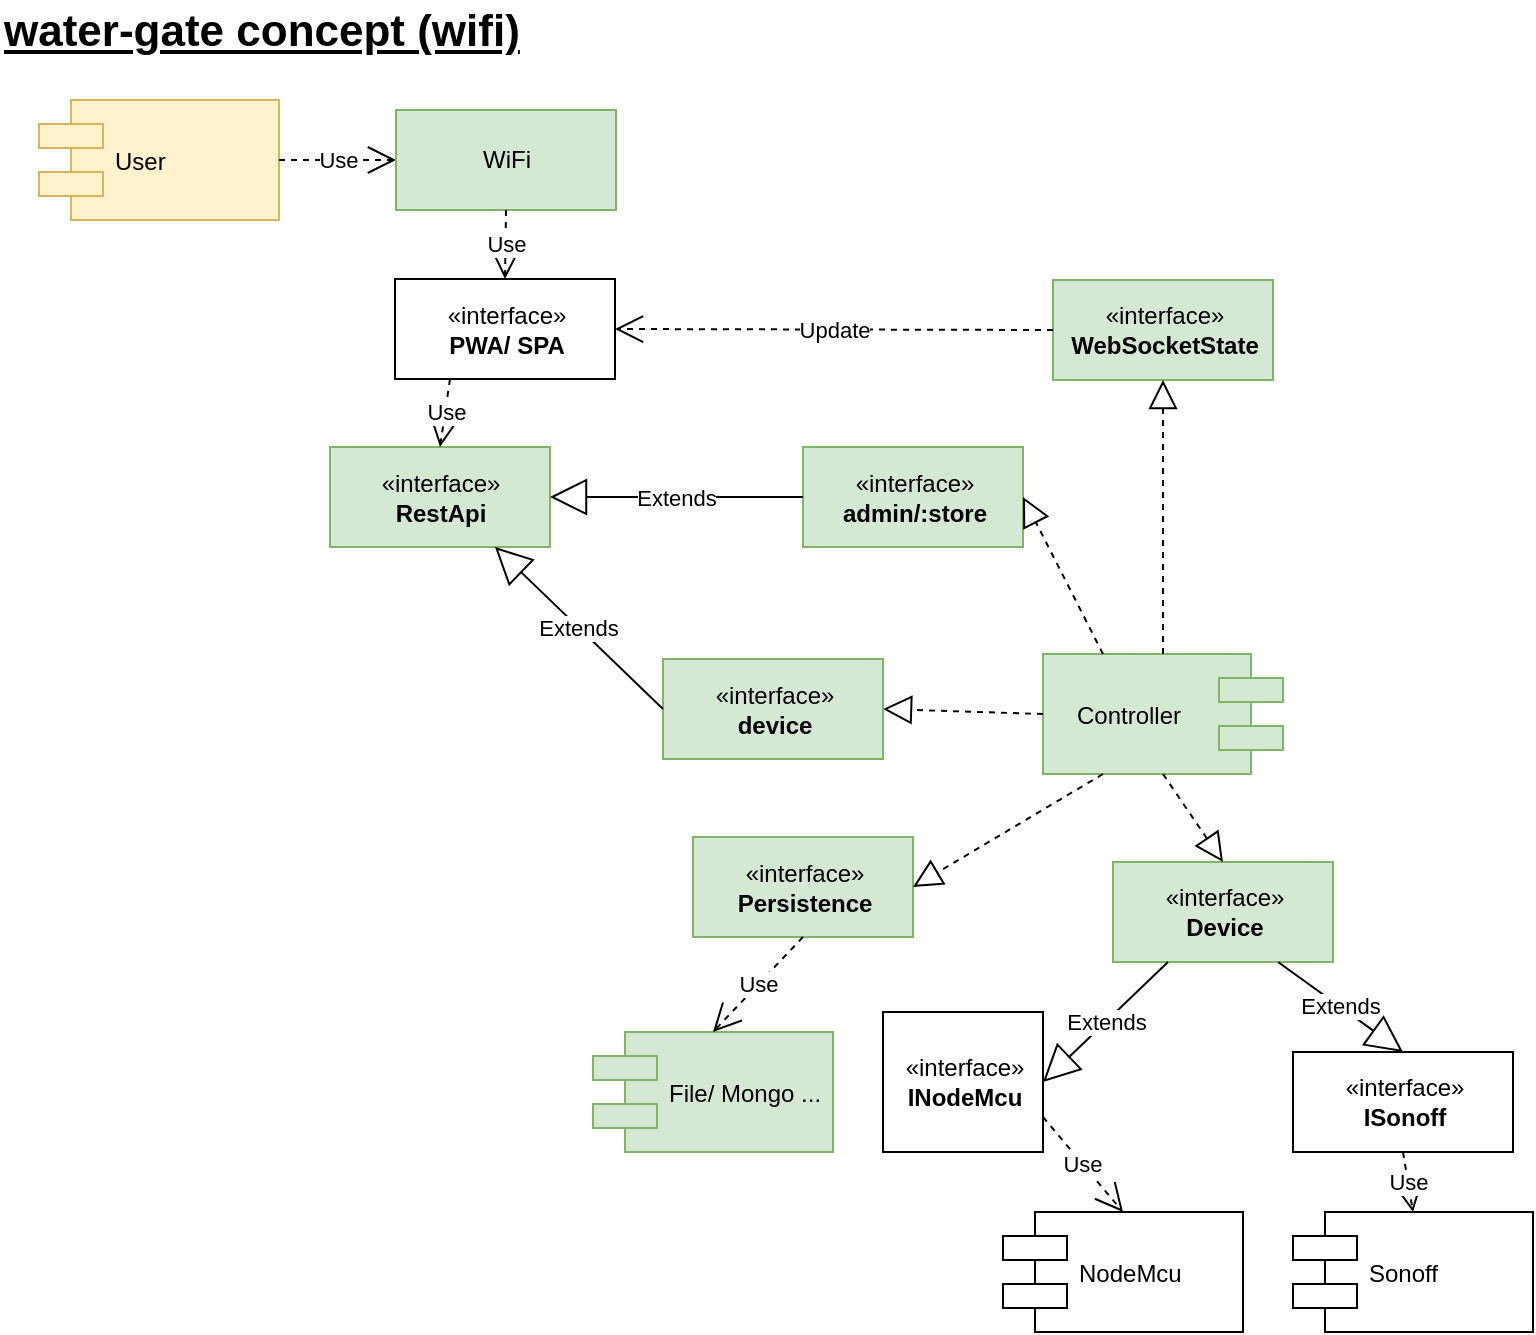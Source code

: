 <mxfile version="10.8.0" type="device"><diagram id="bUiZtHM9Bvjog4h1wMAO" name="Page-1"><mxGraphModel dx="1058" dy="808" grid="1" gridSize="10" guides="1" tooltips="1" connect="1" arrows="1" fold="1" page="1" pageScale="1" pageWidth="1100" pageHeight="850" math="0" shadow="0"><root><mxCell id="0"/><mxCell id="1" parent="0"/><mxCell id="YidOh_zYQuGWFkyb3X8e-2" value="Controller" style="shape=component;align=left;spacingLeft=15;direction=west;fillColor=#d5e8d4;strokeColor=#82b366;" parent="1" vertex="1"><mxGeometry x="641.5" y="537" width="120" height="60" as="geometry"/></mxCell><mxCell id="YidOh_zYQuGWFkyb3X8e-3" value="NodeMcu" style="shape=component;align=left;spacingLeft=36;" parent="1" vertex="1"><mxGeometry x="621.5" y="816" width="120" height="60" as="geometry"/></mxCell><mxCell id="YidOh_zYQuGWFkyb3X8e-4" value="«interface»&lt;br&gt;&lt;b&gt;Device&lt;/b&gt;" style="html=1;fillColor=#d5e8d4;strokeColor=#82b366;" parent="1" vertex="1"><mxGeometry x="676.5" y="641" width="110" height="50" as="geometry"/></mxCell><mxCell id="YidOh_zYQuGWFkyb3X8e-7" value="Sonoff" style="shape=component;align=left;spacingLeft=36;" parent="1" vertex="1"><mxGeometry x="766.5" y="816" width="120" height="60" as="geometry"/></mxCell><mxCell id="YidOh_zYQuGWFkyb3X8e-10" value="«interface»&lt;br&gt;&lt;b&gt;PWA/ SPA&lt;/b&gt;" style="html=1;" parent="1" vertex="1"><mxGeometry x="317.5" y="349.5" width="110" height="50" as="geometry"/></mxCell><mxCell id="YidOh_zYQuGWFkyb3X8e-11" value="User" style="shape=component;align=left;spacingLeft=36;fillColor=#fff2cc;strokeColor=#d6b656;" parent="1" vertex="1"><mxGeometry x="139.5" y="260" width="120" height="60" as="geometry"/></mxCell><mxCell id="YidOh_zYQuGWFkyb3X8e-12" value="«interface»&lt;br&gt;&lt;b&gt;WebSocketState&lt;/b&gt;&lt;br&gt;" style="html=1;fillColor=#d5e8d4;strokeColor=#82b366;" parent="1" vertex="1"><mxGeometry x="646.5" y="350" width="110" height="50" as="geometry"/></mxCell><mxCell id="YidOh_zYQuGWFkyb3X8e-13" value="«interface»&lt;br&gt;&lt;b&gt;Persistence&lt;/b&gt;" style="html=1;fillColor=#d5e8d4;strokeColor=#82b366;" parent="1" vertex="1"><mxGeometry x="466.5" y="628.5" width="110" height="50" as="geometry"/></mxCell><mxCell id="YidOh_zYQuGWFkyb3X8e-14" value="File/ Mongo ..." style="shape=component;align=left;spacingLeft=36;fillColor=#d5e8d4;strokeColor=#82b366;" parent="1" vertex="1"><mxGeometry x="416.5" y="726" width="120" height="60" as="geometry"/></mxCell><mxCell id="YidOh_zYQuGWFkyb3X8e-15" value="" style="endArrow=block;dashed=1;endFill=0;endSize=12;html=1;entryX=0.5;entryY=0;entryDx=0;entryDy=0;exitX=0.5;exitY=0;exitDx=0;exitDy=0;" parent="1" source="YidOh_zYQuGWFkyb3X8e-2" target="YidOh_zYQuGWFkyb3X8e-4" edge="1"><mxGeometry width="160" relative="1" as="geometry"><mxPoint x="110" y="760" as="sourcePoint"/><mxPoint x="270" y="760" as="targetPoint"/></mxGeometry></mxCell><mxCell id="YidOh_zYQuGWFkyb3X8e-17" value="Use" style="endArrow=open;endSize=12;dashed=1;html=1;entryX=0.5;entryY=0;entryDx=0;entryDy=0;exitX=0.75;exitY=0;exitDx=0;exitDy=0;" parent="1" source="YidOh_zYQuGWFkyb3X8e-37" target="YidOh_zYQuGWFkyb3X8e-3" edge="1"><mxGeometry width="160" relative="1" as="geometry"><mxPoint x="740" y="699" as="sourcePoint"/><mxPoint x="530" y="759" as="targetPoint"/></mxGeometry></mxCell><mxCell id="YidOh_zYQuGWFkyb3X8e-20" value="Use" style="endArrow=open;endSize=12;dashed=1;html=1;entryX=0.5;entryY=0;entryDx=0;entryDy=0;exitX=0.5;exitY=1;exitDx=0;exitDy=0;" parent="1" source="YidOh_zYQuGWFkyb3X8e-38" target="YidOh_zYQuGWFkyb3X8e-7" edge="1"><mxGeometry width="160" relative="1" as="geometry"><mxPoint x="860" y="759" as="sourcePoint"/><mxPoint x="530" y="759" as="targetPoint"/></mxGeometry></mxCell><mxCell id="YidOh_zYQuGWFkyb3X8e-23" value="" style="endArrow=block;dashed=1;endFill=0;endSize=12;html=1;exitX=1;exitY=0.5;exitDx=0;exitDy=0;entryX=1;entryY=0.5;entryDx=0;entryDy=0;" parent="1" source="YidOh_zYQuGWFkyb3X8e-2" target="AxxqBUFIJjA_I8ljWlwc-10" edge="1"><mxGeometry width="160" relative="1" as="geometry"><mxPoint x="20" y="760" as="sourcePoint"/><mxPoint x="550" y="530" as="targetPoint"/></mxGeometry></mxCell><mxCell id="YidOh_zYQuGWFkyb3X8e-26" value="Use" style="endArrow=open;endSize=12;dashed=1;html=1;exitX=0.5;exitY=1;exitDx=0;exitDy=0;entryX=0.5;entryY=0;entryDx=0;entryDy=0;" parent="1" source="YidOh_zYQuGWFkyb3X8e-13" target="YidOh_zYQuGWFkyb3X8e-14" edge="1"><mxGeometry width="160" relative="1" as="geometry"><mxPoint x="370" y="759" as="sourcePoint"/><mxPoint x="530" y="759" as="targetPoint"/></mxGeometry></mxCell><mxCell id="YidOh_zYQuGWFkyb3X8e-27" value="" style="endArrow=block;dashed=1;endFill=0;endSize=12;html=1;exitX=0.75;exitY=0;exitDx=0;exitDy=0;entryX=1;entryY=0.5;entryDx=0;entryDy=0;" parent="1" source="YidOh_zYQuGWFkyb3X8e-2" target="YidOh_zYQuGWFkyb3X8e-13" edge="1"><mxGeometry width="160" relative="1" as="geometry"><mxPoint x="110" y="760" as="sourcePoint"/><mxPoint x="270" y="760" as="targetPoint"/></mxGeometry></mxCell><mxCell id="YidOh_zYQuGWFkyb3X8e-29" value="Use" style="endArrow=open;endSize=12;dashed=1;html=1;exitX=1;exitY=0.5;exitDx=0;exitDy=0;entryX=0;entryY=0.5;entryDx=0;entryDy=0;" parent="1" source="YidOh_zYQuGWFkyb3X8e-11" target="AxxqBUFIJjA_I8ljWlwc-14" edge="1"><mxGeometry width="160" relative="1" as="geometry"><mxPoint x="20" y="760" as="sourcePoint"/><mxPoint x="450" y="240" as="targetPoint"/></mxGeometry></mxCell><mxCell id="YidOh_zYQuGWFkyb3X8e-30" value="" style="endArrow=block;dashed=1;endFill=0;endSize=12;html=1;exitX=0.5;exitY=1;exitDx=0;exitDy=0;entryX=0.5;entryY=1;entryDx=0;entryDy=0;" parent="1" source="YidOh_zYQuGWFkyb3X8e-2" target="YidOh_zYQuGWFkyb3X8e-12" edge="1"><mxGeometry width="160" relative="1" as="geometry"><mxPoint x="520" y="760" as="sourcePoint"/><mxPoint x="680" y="760" as="targetPoint"/></mxGeometry></mxCell><mxCell id="YidOh_zYQuGWFkyb3X8e-31" value="Update" style="endArrow=open;endSize=12;dashed=1;html=1;exitX=0;exitY=0.5;exitDx=0;exitDy=0;entryX=1;entryY=0.5;entryDx=0;entryDy=0;" parent="1" source="YidOh_zYQuGWFkyb3X8e-12" target="YidOh_zYQuGWFkyb3X8e-10" edge="1"><mxGeometry width="160" relative="1" as="geometry"><mxPoint x="670" y="440" as="sourcePoint"/><mxPoint x="670" y="350" as="targetPoint"/><Array as="points"/></mxGeometry></mxCell><mxCell id="YidOh_zYQuGWFkyb3X8e-35" value="&lt;font style=&quot;font-size: 22px&quot;&gt;&lt;b&gt;&lt;u&gt;water-gate concept (wifi)&lt;/u&gt;&lt;/b&gt;&lt;/font&gt;" style="text;html=1;resizable=0;points=[];autosize=1;align=left;verticalAlign=top;spacingTop=-4;" parent="1" vertex="1"><mxGeometry x="120" y="210" width="270" height="20" as="geometry"/></mxCell><mxCell id="YidOh_zYQuGWFkyb3X8e-37" value="«interface»&lt;br&gt;&lt;b&gt;INodeMcu&lt;/b&gt;" style="html=1;direction=south;" parent="1" vertex="1"><mxGeometry x="561.5" y="716" width="80" height="70" as="geometry"/></mxCell><mxCell id="YidOh_zYQuGWFkyb3X8e-38" value="«interface»&lt;br&gt;&lt;b&gt;ISonoff&lt;/b&gt;" style="html=1;" parent="1" vertex="1"><mxGeometry x="766.5" y="736" width="110" height="50" as="geometry"/></mxCell><mxCell id="YidOh_zYQuGWFkyb3X8e-39" value="Extends" style="endArrow=block;endSize=16;endFill=0;html=1;exitX=0.75;exitY=1;exitDx=0;exitDy=0;entryX=0.5;entryY=0;entryDx=0;entryDy=0;" parent="1" source="YidOh_zYQuGWFkyb3X8e-4" target="YidOh_zYQuGWFkyb3X8e-38" edge="1"><mxGeometry width="160" relative="1" as="geometry"><mxPoint x="440" y="849" as="sourcePoint"/><mxPoint x="960" y="639" as="targetPoint"/></mxGeometry></mxCell><mxCell id="YidOh_zYQuGWFkyb3X8e-40" value="Extends" style="endArrow=block;endSize=16;endFill=0;html=1;exitX=0.25;exitY=1;exitDx=0;exitDy=0;entryX=0.5;entryY=0;entryDx=0;entryDy=0;" parent="1" source="YidOh_zYQuGWFkyb3X8e-4" target="YidOh_zYQuGWFkyb3X8e-37" edge="1"><mxGeometry width="160" relative="1" as="geometry"><mxPoint x="440" y="849" as="sourcePoint"/><mxPoint x="770" y="679" as="targetPoint"/></mxGeometry></mxCell><mxCell id="AxxqBUFIJjA_I8ljWlwc-4" value="«interface»&lt;br&gt;&lt;b&gt;RestApi&lt;/b&gt;" style="html=1;fillColor=#d5e8d4;strokeColor=#82b366;" vertex="1" parent="1"><mxGeometry x="285" y="433.5" width="110" height="50" as="geometry"/></mxCell><mxCell id="AxxqBUFIJjA_I8ljWlwc-8" value="«interface»&lt;br&gt;&lt;b&gt;admin/:store&lt;/b&gt;" style="html=1;fillColor=#d5e8d4;strokeColor=#82b366;" vertex="1" parent="1"><mxGeometry x="521.5" y="433.5" width="110" height="50" as="geometry"/></mxCell><mxCell id="AxxqBUFIJjA_I8ljWlwc-10" value="«interface»&lt;br&gt;&lt;b&gt;device&lt;/b&gt;" style="html=1;fillColor=#d5e8d4;strokeColor=#82b366;" vertex="1" parent="1"><mxGeometry x="451.5" y="539.5" width="110" height="50" as="geometry"/></mxCell><mxCell id="AxxqBUFIJjA_I8ljWlwc-11" value="Extends" style="endArrow=block;endSize=16;endFill=0;html=1;entryX=0.75;entryY=1;entryDx=0;entryDy=0;exitX=0;exitY=0.5;exitDx=0;exitDy=0;" edge="1" parent="1" source="AxxqBUFIJjA_I8ljWlwc-10" target="AxxqBUFIJjA_I8ljWlwc-4"><mxGeometry width="160" relative="1" as="geometry"><mxPoint x="145" y="1075" as="sourcePoint"/><mxPoint x="305" y="1075" as="targetPoint"/></mxGeometry></mxCell><mxCell id="AxxqBUFIJjA_I8ljWlwc-12" value="Extends" style="endArrow=block;endSize=16;endFill=0;html=1;entryX=1;entryY=0.5;entryDx=0;entryDy=0;exitX=0;exitY=0.5;exitDx=0;exitDy=0;" edge="1" parent="1" source="AxxqBUFIJjA_I8ljWlwc-8" target="AxxqBUFIJjA_I8ljWlwc-4"><mxGeometry width="160" relative="1" as="geometry"><mxPoint x="145" y="1075" as="sourcePoint"/><mxPoint x="465" y="615" as="targetPoint"/></mxGeometry></mxCell><mxCell id="AxxqBUFIJjA_I8ljWlwc-13" value="" style="endArrow=block;dashed=1;endFill=0;endSize=12;html=1;exitX=0.75;exitY=1;exitDx=0;exitDy=0;entryX=1;entryY=0.5;entryDx=0;entryDy=0;" edge="1" parent="1" source="YidOh_zYQuGWFkyb3X8e-2" target="AxxqBUFIJjA_I8ljWlwc-8"><mxGeometry width="160" relative="1" as="geometry"><mxPoint x="700" y="480" as="sourcePoint"/><mxPoint x="530" y="490" as="targetPoint"/></mxGeometry></mxCell><mxCell id="AxxqBUFIJjA_I8ljWlwc-14" value="WiFi" style="html=1;fillColor=#d5e8d4;strokeColor=#82b366;" vertex="1" parent="1"><mxGeometry x="318" y="265" width="110" height="50" as="geometry"/></mxCell><mxCell id="AxxqBUFIJjA_I8ljWlwc-15" value="Use" style="endArrow=open;endSize=12;dashed=1;html=1;entryX=0.5;entryY=0;entryDx=0;entryDy=0;exitX=0.5;exitY=1;exitDx=0;exitDy=0;" edge="1" parent="1" source="AxxqBUFIJjA_I8ljWlwc-14" target="YidOh_zYQuGWFkyb3X8e-10"><mxGeometry width="160" relative="1" as="geometry"><mxPoint x="182.5" y="400" as="sourcePoint"/><mxPoint x="177.5" y="568" as="targetPoint"/></mxGeometry></mxCell><mxCell id="AxxqBUFIJjA_I8ljWlwc-16" value="Use" style="endArrow=open;endSize=12;dashed=1;html=1;entryX=0.5;entryY=0;entryDx=0;entryDy=0;exitX=0.25;exitY=1;exitDx=0;exitDy=0;" edge="1" parent="1" source="YidOh_zYQuGWFkyb3X8e-10" target="AxxqBUFIJjA_I8ljWlwc-4"><mxGeometry width="160" relative="1" as="geometry"><mxPoint x="257" y="508.5" as="sourcePoint"/><mxPoint x="169" y="550.5" as="targetPoint"/></mxGeometry></mxCell></root></mxGraphModel></diagram></mxfile>